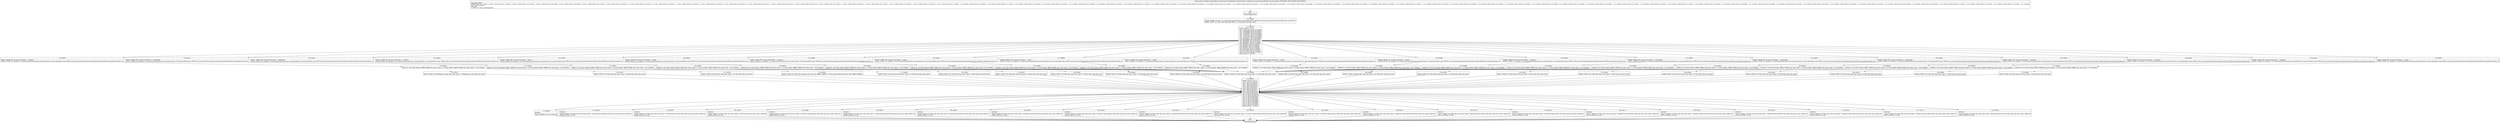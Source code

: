 digraph "CFG forandroidx.constraintlayout.core.motion.utils.TypedValues.AttributesType.\-CC.getId(Ljava\/lang\/String;)I" {
Node_108 [shape=record,label="{108\:\ ?|MTH_ENTER_BLOCK\l}"];
Node_110 [shape=record,label="{110\:\ 0x0000|0x0000: INVOKE  (r0 I:int) = (r2 I:java.lang.String A[D('name' java.lang.String)]) type: VIRTUAL call: java.lang.String.hashCode():int A[MD:():int (c)] (LINE:147)\l0x0004: CONST  (r1 I:??[int, float, short, byte, char]) = (\-1 ??[int, float, short, byte, char]) \l}"];
Node_111 [shape=record,label="{111\:\ 0x0005|0x0005: SWITCH  (r0 I:??)\l case \-1310311125: goto B:170:0x00dd\l case \-1249320806: goto B:167:0x00d3\l case \-1249320805: goto B:164:0x00c8\l case \-1249320804: goto B:161:0x00bd\l case \-1225497657: goto B:158:0x00b3\l case \-1225497656: goto B:155:0x00a9\l case \-1225497655: goto B:152:0x009f\l case \-1001078227: goto B:149:0x0094\l case \-987906986: goto B:146:0x0089\l case \-987906985: goto B:143:0x007e\l case \-908189618: goto B:140:0x0072\l case \-908189617: goto B:137:0x0066\l case \-880905839: goto B:134:0x005a\l case \-4379043: goto B:131:0x004f\l case 92909918: goto B:128:0x0044\l case 97692013: goto B:125:0x0038\l case 579057826: goto B:122:0x002d\l case 803192288: goto B:119:0x0021\l case 1167159411: goto B:116:0x0015\l case 1941332754: goto B:113:0x000a\l default: goto B:173:0x00e8 \l}"];
Node_113 [shape=record,label="{113\:\ 0x000a|0x000a: CONST_STR  (r0 I:java.lang.String) =  \"visibility\" \l0x000c: INVOKE  (r0 I:boolean) = (r2 I:java.lang.String A[D('name' java.lang.String)]), (r0 I:java.lang.Object) type: VIRTUAL call: java.lang.String.equals(java.lang.Object):boolean A[MD:(java.lang.Object):boolean (c)]\l}"];
Node_114 [shape=record,label="{114\:\ 0x0010|0x0010: IF  (r0 I:??[int, boolean, OBJECT, ARRAY, byte, short, char]) == (0 ??[int, boolean, OBJECT, ARRAY, byte, short, char])  \-\> B:173:0x00e8 \l}"];
Node_115 [shape=record,label="{115\:\ 0x0012|0x0012: CONST  (r0 I:??[boolean, int, float, short, byte, char]) = (1 ??[boolean, int, float, short, byte, char]) \l}"];
Node_174 [shape=record,label="{174\:\ 0x00e9|0x00e9: SWITCH  (r0 I:??)\l case 0: goto B:214:0x0126\l case 1: goto B:212:0x0123\l case 2: goto B:210:0x0120\l case 3: goto B:208:0x011d\l case 4: goto B:206:0x011a\l case 5: goto B:204:0x0117\l case 6: goto B:202:0x0114\l case 7: goto B:200:0x0111\l case 8: goto B:198:0x010e\l case 9: goto B:196:0x010b\l case 10: goto B:194:0x0108\l case 11: goto B:192:0x0105\l case 12: goto B:190:0x0102\l case 13: goto B:188:0x00ff\l case 14: goto B:186:0x00fc\l case 15: goto B:184:0x00f9\l case 16: goto B:182:0x00f6\l case 17: goto B:180:0x00f3\l case 18: goto B:178:0x00f0\l case 19: goto B:176:0x00ed\l default: goto B:175:0x00ec \l}"];
Node_175 [shape=record,label="{175\:\ 0x00ec|RETURN\l|0x00ec: RETURN  (r1 I:int)  (LINE:189)\l}"];
Node_109 [shape=record,label="{109\:\ ?|MTH_EXIT_BLOCK\l}"];
Node_176 [shape=record,label="{176\:\ 0x00ed|RETURN\l|0x00ed: CONST  (r0 I:??[int, float, short, byte, char]) = (318(0x13e, float:4.46E\-43) ??[int, float, short, byte, char])  (LINE:187)\l0x00ef: RETURN  (r0 I:int) \l}"];
Node_178 [shape=record,label="{178\:\ 0x00f0|RETURN\l|0x00f0: CONST  (r0 I:??[int, float, short, byte, char]) = (101(0x65, float:1.42E\-43) ??[int, float, short, byte, char])  (LINE:185)\l0x00f2: RETURN  (r0 I:int) \l}"];
Node_180 [shape=record,label="{180\:\ 0x00f3|RETURN\l|0x00f3: CONST  (r0 I:??[int, float, short, byte, char]) = (100 ??[int, float, short, byte, char])  (LINE:183)\l0x00f5: RETURN  (r0 I:int) \l}"];
Node_182 [shape=record,label="{182\:\ 0x00f6|RETURN\l|0x00f6: CONST  (r0 I:??[int, float, short, byte, char]) = (317(0x13d, float:4.44E\-43) ??[int, float, short, byte, char])  (LINE:181)\l0x00f8: RETURN  (r0 I:int) \l}"];
Node_184 [shape=record,label="{184\:\ 0x00f9|RETURN\l|0x00f9: CONST  (r0 I:??[int, float, short, byte, char]) = (316(0x13c, float:4.43E\-43) ??[int, float, short, byte, char])  (LINE:179)\l0x00fb: RETURN  (r0 I:int) \l}"];
Node_186 [shape=record,label="{186\:\ 0x00fc|RETURN\l|0x00fc: CONST  (r0 I:??[int, float, short, byte, char]) = (315(0x13b, float:4.41E\-43) ??[int, float, short, byte, char])  (LINE:177)\l0x00fe: RETURN  (r0 I:int) \l}"];
Node_188 [shape=record,label="{188\:\ 0x00ff|RETURN\l|0x00ff: CONST  (r0 I:??[int, float, short, byte, char]) = (314(0x13a, float:4.4E\-43) ??[int, float, short, byte, char])  (LINE:175)\l0x0101: RETURN  (r0 I:int) \l}"];
Node_190 [shape=record,label="{190\:\ 0x0102|RETURN\l|0x0102: CONST  (r0 I:??[int, float, short, byte, char]) = (313(0x139, float:4.39E\-43) ??[int, float, short, byte, char])  (LINE:173)\l0x0104: RETURN  (r0 I:int) \l}"];
Node_192 [shape=record,label="{192\:\ 0x0105|RETURN\l|0x0105: CONST  (r0 I:??[int, float, short, byte, char]) = (312(0x138, float:4.37E\-43) ??[int, float, short, byte, char])  (LINE:171)\l0x0107: RETURN  (r0 I:int) \l}"];
Node_194 [shape=record,label="{194\:\ 0x0108|RETURN\l|0x0108: CONST  (r0 I:??[int, float, short, byte, char]) = (311(0x137, float:4.36E\-43) ??[int, float, short, byte, char])  (LINE:169)\l0x010a: RETURN  (r0 I:int) \l}"];
Node_196 [shape=record,label="{196\:\ 0x010b|RETURN\l|0x010b: CONST  (r0 I:??[int, float, short, byte, char]) = (310(0x136, float:4.34E\-43) ??[int, float, short, byte, char])  (LINE:167)\l0x010d: RETURN  (r0 I:int) \l}"];
Node_198 [shape=record,label="{198\:\ 0x010e|RETURN\l|0x010e: CONST  (r0 I:??[int, float, short, byte, char]) = (309(0x135, float:4.33E\-43) ??[int, float, short, byte, char])  (LINE:165)\l0x0110: RETURN  (r0 I:int) \l}"];
Node_200 [shape=record,label="{200\:\ 0x0111|RETURN\l|0x0111: CONST  (r0 I:??[int, float, short, byte, char]) = (308(0x134, float:4.32E\-43) ??[int, float, short, byte, char])  (LINE:163)\l0x0113: RETURN  (r0 I:int) \l}"];
Node_202 [shape=record,label="{202\:\ 0x0114|RETURN\l|0x0114: CONST  (r0 I:??[int, float, short, byte, char]) = (307(0x133, float:4.3E\-43) ??[int, float, short, byte, char])  (LINE:161)\l0x0116: RETURN  (r0 I:int) \l}"];
Node_204 [shape=record,label="{204\:\ 0x0117|RETURN\l|0x0117: CONST  (r0 I:??[int, float, short, byte, char]) = (306(0x132, float:4.29E\-43) ??[int, float, short, byte, char])  (LINE:159)\l0x0119: RETURN  (r0 I:int) \l}"];
Node_206 [shape=record,label="{206\:\ 0x011a|RETURN\l|0x011a: CONST  (r0 I:??[int, float, short, byte, char]) = (305(0x131, float:4.27E\-43) ??[int, float, short, byte, char])  (LINE:157)\l0x011c: RETURN  (r0 I:int) \l}"];
Node_208 [shape=record,label="{208\:\ 0x011d|RETURN\l|0x011d: CONST  (r0 I:??[int, float, short, byte, char]) = (304(0x130, float:4.26E\-43) ??[int, float, short, byte, char])  (LINE:155)\l0x011f: RETURN  (r0 I:int) \l}"];
Node_210 [shape=record,label="{210\:\ 0x0120|RETURN\l|0x0120: CONST  (r0 I:??[int, float, short, byte, char]) = (303(0x12f, float:4.25E\-43) ??[int, float, short, byte, char])  (LINE:153)\l0x0122: RETURN  (r0 I:int) \l}"];
Node_212 [shape=record,label="{212\:\ 0x0123|RETURN\l|0x0123: CONST  (r0 I:??[int, float, short, byte, char]) = (302(0x12e, float:4.23E\-43) ??[int, float, short, byte, char])  (LINE:151)\l0x0125: RETURN  (r0 I:int) \l}"];
Node_214 [shape=record,label="{214\:\ 0x0126|RETURN\l|0x0126: CONST  (r0 I:??[int, float, short, byte, char]) = (301(0x12d, float:4.22E\-43) ??[int, float, short, byte, char])  (LINE:149)\l0x0128: RETURN  (r0 I:int) \l}"];
Node_116 [shape=record,label="{116\:\ 0x0015|0x0015: CONST_STR  (r0 I:java.lang.String) =  \"pivotTarget\" \l0x0017: INVOKE  (r0 I:boolean) = (r2 I:java.lang.String A[D('name' java.lang.String)]), (r0 I:java.lang.Object) type: VIRTUAL call: java.lang.String.equals(java.lang.Object):boolean A[MD:(java.lang.Object):boolean (c)]\l}"];
Node_117 [shape=record,label="{117\:\ 0x001b|0x001b: IF  (r0 I:??[int, boolean, OBJECT, ARRAY, byte, short, char]) == (0 ??[int, boolean, OBJECT, ARRAY, byte, short, char])  \-\> B:173:0x00e8 \l}"];
Node_118 [shape=record,label="{118\:\ 0x001d|0x001d: CONST  (r0 I:??[int, float, short, byte, char]) = (19 ??[int, float, short, byte, char]) \l}"];
Node_119 [shape=record,label="{119\:\ 0x0021|0x0021: CONST_STR  (r0 I:java.lang.String) =  \"pathRotate\" \l0x0023: INVOKE  (r0 I:boolean) = (r2 I:java.lang.String A[D('name' java.lang.String)]), (r0 I:java.lang.Object) type: VIRTUAL call: java.lang.String.equals(java.lang.Object):boolean A[MD:(java.lang.Object):boolean (c)]\l}"];
Node_120 [shape=record,label="{120\:\ 0x0027|0x0027: IF  (r0 I:??[int, boolean, OBJECT, ARRAY, byte, short, char]) == (0 ??[int, boolean, OBJECT, ARRAY, byte, short, char])  \-\> B:173:0x00e8 \l}"];
Node_121 [shape=record,label="{121\:\ 0x0029|0x0029: CONST  (r0 I:??[int, float, short, byte, char]) = (15 ??[int, float, short, byte, char]) \l}"];
Node_122 [shape=record,label="{122\:\ 0x002d|0x002d: CONST_STR  (r0 I:java.lang.String) =  \"curveFit\" \l0x002f: INVOKE  (r0 I:boolean) = (r2 I:java.lang.String A[D('name' java.lang.String)]), (r0 I:java.lang.Object) type: VIRTUAL call: java.lang.String.equals(java.lang.Object):boolean A[MD:(java.lang.Object):boolean (c)]\l}"];
Node_123 [shape=record,label="{123\:\ 0x0033|0x0033: IF  (r0 I:??[int, boolean, OBJECT, ARRAY, byte, short, char]) == (0 ??[int, boolean, OBJECT, ARRAY, byte, short, char])  \-\> B:173:0x00e8 \l}"];
Node_124 [shape=record,label="{124\:\ 0x0035|0x0035: CONST  (r0 I:??[int, float, boolean, short, byte, char, OBJECT, ARRAY]) = (0 ??[int, float, boolean, short, byte, char, OBJECT, ARRAY]) \l}"];
Node_125 [shape=record,label="{125\:\ 0x0038|0x0038: CONST_STR  (r0 I:java.lang.String) =  \"frame\" \l0x003a: INVOKE  (r0 I:boolean) = (r2 I:java.lang.String A[D('name' java.lang.String)]), (r0 I:java.lang.Object) type: VIRTUAL call: java.lang.String.equals(java.lang.Object):boolean A[MD:(java.lang.Object):boolean (c)]\l}"];
Node_126 [shape=record,label="{126\:\ 0x003e|0x003e: IF  (r0 I:??[int, boolean, OBJECT, ARRAY, byte, short, char]) == (0 ??[int, boolean, OBJECT, ARRAY, byte, short, char])  \-\> B:173:0x00e8 \l}"];
Node_127 [shape=record,label="{127\:\ 0x0040|0x0040: CONST  (r0 I:??[int, float, short, byte, char]) = (17 ??[int, float, short, byte, char]) \l}"];
Node_128 [shape=record,label="{128\:\ 0x0044|0x0044: CONST_STR  (r0 I:java.lang.String) =  \"alpha\" \l0x0046: INVOKE  (r0 I:boolean) = (r2 I:java.lang.String A[D('name' java.lang.String)]), (r0 I:java.lang.Object) type: VIRTUAL call: java.lang.String.equals(java.lang.Object):boolean A[MD:(java.lang.Object):boolean (c)]\l}"];
Node_129 [shape=record,label="{129\:\ 0x004a|0x004a: IF  (r0 I:??[int, boolean, OBJECT, ARRAY, byte, short, char]) == (0 ??[int, boolean, OBJECT, ARRAY, byte, short, char])  \-\> B:173:0x00e8 \l}"];
Node_130 [shape=record,label="{130\:\ 0x004c|0x004c: CONST  (r0 I:??[int, float, short, byte, char]) = (2 ??[int, float, short, byte, char]) \l}"];
Node_131 [shape=record,label="{131\:\ 0x004f|0x004f: CONST_STR  (r0 I:java.lang.String) =  \"elevation\" \l0x0051: INVOKE  (r0 I:boolean) = (r2 I:java.lang.String A[D('name' java.lang.String)]), (r0 I:java.lang.Object) type: VIRTUAL call: java.lang.String.equals(java.lang.Object):boolean A[MD:(java.lang.Object):boolean (c)]\l}"];
Node_132 [shape=record,label="{132\:\ 0x0055|0x0055: IF  (r0 I:??[int, boolean, OBJECT, ARRAY, byte, short, char]) == (0 ??[int, boolean, OBJECT, ARRAY, byte, short, char])  \-\> B:173:0x00e8 \l}"];
Node_133 [shape=record,label="{133\:\ 0x0057|0x0057: CONST  (r0 I:??[int, float, short, byte, char]) = (6 ??[int, float, short, byte, char]) \l}"];
Node_134 [shape=record,label="{134\:\ 0x005a|0x005a: CONST_STR  (r0 I:java.lang.String) =  \"target\" \l0x005c: INVOKE  (r0 I:boolean) = (r2 I:java.lang.String A[D('name' java.lang.String)]), (r0 I:java.lang.Object) type: VIRTUAL call: java.lang.String.equals(java.lang.Object):boolean A[MD:(java.lang.Object):boolean (c)]\l}"];
Node_135 [shape=record,label="{135\:\ 0x0060|0x0060: IF  (r0 I:??[int, boolean, OBJECT, ARRAY, byte, short, char]) == (0 ??[int, boolean, OBJECT, ARRAY, byte, short, char])  \-\> B:173:0x00e8 \l}"];
Node_136 [shape=record,label="{136\:\ 0x0062|0x0062: CONST  (r0 I:??[int, float, short, byte, char]) = (18 ??[int, float, short, byte, char]) \l}"];
Node_137 [shape=record,label="{137\:\ 0x0066|0x0066: CONST_STR  (r0 I:java.lang.String) =  \"scaleY\" \l0x0068: INVOKE  (r0 I:boolean) = (r2 I:java.lang.String A[D('name' java.lang.String)]), (r0 I:java.lang.Object) type: VIRTUAL call: java.lang.String.equals(java.lang.Object):boolean A[MD:(java.lang.Object):boolean (c)]\l}"];
Node_138 [shape=record,label="{138\:\ 0x006c|0x006c: IF  (r0 I:??[int, boolean, OBJECT, ARRAY, byte, short, char]) == (0 ??[int, boolean, OBJECT, ARRAY, byte, short, char])  \-\> B:173:0x00e8 \l}"];
Node_139 [shape=record,label="{139\:\ 0x006e|0x006e: CONST  (r0 I:??[int, float, short, byte, char]) = (11 ??[int, float, short, byte, char]) \l}"];
Node_140 [shape=record,label="{140\:\ 0x0072|0x0072: CONST_STR  (r0 I:java.lang.String) =  \"scaleX\" \l0x0074: INVOKE  (r0 I:boolean) = (r2 I:java.lang.String A[D('name' java.lang.String)]), (r0 I:java.lang.Object) type: VIRTUAL call: java.lang.String.equals(java.lang.Object):boolean A[MD:(java.lang.Object):boolean (c)]\l}"];
Node_141 [shape=record,label="{141\:\ 0x0078|0x0078: IF  (r0 I:??[int, boolean, OBJECT, ARRAY, byte, short, char]) == (0 ??[int, boolean, OBJECT, ARRAY, byte, short, char])  \-\> B:173:0x00e8 \l}"];
Node_142 [shape=record,label="{142\:\ 0x007a|0x007a: CONST  (r0 I:??[int, float, short, byte, char]) = (10 ??[int, float, short, byte, char]) \l}"];
Node_143 [shape=record,label="{143\:\ 0x007e|0x007e: CONST_STR  (r0 I:java.lang.String) =  \"pivotY\" \l0x0080: INVOKE  (r0 I:boolean) = (r2 I:java.lang.String A[D('name' java.lang.String)]), (r0 I:java.lang.Object) type: VIRTUAL call: java.lang.String.equals(java.lang.Object):boolean A[MD:(java.lang.Object):boolean (c)]\l}"];
Node_144 [shape=record,label="{144\:\ 0x0084|0x0084: IF  (r0 I:??[int, boolean, OBJECT, ARRAY, byte, short, char]) == (0 ??[int, boolean, OBJECT, ARRAY, byte, short, char])  \-\> B:173:0x00e8 \l}"];
Node_145 [shape=record,label="{145\:\ 0x0086|0x0086: CONST  (r0 I:??[int, float, short, byte, char]) = (13 ??[int, float, short, byte, char]) \l}"];
Node_146 [shape=record,label="{146\:\ 0x0089|0x0089: CONST_STR  (r0 I:java.lang.String) =  \"pivotX\" \l0x008b: INVOKE  (r0 I:boolean) = (r2 I:java.lang.String A[D('name' java.lang.String)]), (r0 I:java.lang.Object) type: VIRTUAL call: java.lang.String.equals(java.lang.Object):boolean A[MD:(java.lang.Object):boolean (c)]\l}"];
Node_147 [shape=record,label="{147\:\ 0x008f|0x008f: IF  (r0 I:??[int, boolean, OBJECT, ARRAY, byte, short, char]) == (0 ??[int, boolean, OBJECT, ARRAY, byte, short, char])  \-\> B:173:0x00e8 \l}"];
Node_148 [shape=record,label="{148\:\ 0x0091|0x0091: CONST  (r0 I:??[int, float, short, byte, char]) = (12 ??[int, float, short, byte, char]) \l}"];
Node_149 [shape=record,label="{149\:\ 0x0094|0x0094: CONST_STR  (r0 I:java.lang.String) =  \"progress\" \l0x0096: INVOKE  (r0 I:boolean) = (r2 I:java.lang.String A[D('name' java.lang.String)]), (r0 I:java.lang.Object) type: VIRTUAL call: java.lang.String.equals(java.lang.Object):boolean A[MD:(java.lang.Object):boolean (c)]\l}"];
Node_150 [shape=record,label="{150\:\ 0x009a|0x009a: IF  (r0 I:??[int, boolean, OBJECT, ARRAY, byte, short, char]) == (0 ??[int, boolean, OBJECT, ARRAY, byte, short, char])  \-\> B:173:0x00e8 \l}"];
Node_151 [shape=record,label="{151\:\ 0x009c|0x009c: CONST  (r0 I:??[int, float, short, byte, char]) = (14 ??[int, float, short, byte, char]) \l}"];
Node_152 [shape=record,label="{152\:\ 0x009f|0x009f: CONST_STR  (r0 I:java.lang.String) =  \"translationZ\" \l0x00a1: INVOKE  (r0 I:boolean) = (r2 I:java.lang.String A[D('name' java.lang.String)]), (r0 I:java.lang.Object) type: VIRTUAL call: java.lang.String.equals(java.lang.Object):boolean A[MD:(java.lang.Object):boolean (c)]\l}"];
Node_153 [shape=record,label="{153\:\ 0x00a5|0x00a5: IF  (r0 I:??[int, boolean, OBJECT, ARRAY, byte, short, char]) == (0 ??[int, boolean, OBJECT, ARRAY, byte, short, char])  \-\> B:173:0x00e8 \l}"];
Node_154 [shape=record,label="{154\:\ 0x00a7|0x00a7: CONST  (r0 I:??[int, float, short, byte, char]) = (5 ??[int, float, short, byte, char]) \l}"];
Node_155 [shape=record,label="{155\:\ 0x00a9|0x00a9: CONST_STR  (r0 I:java.lang.String) =  \"translationY\" \l0x00ab: INVOKE  (r0 I:boolean) = (r2 I:java.lang.String A[D('name' java.lang.String)]), (r0 I:java.lang.Object) type: VIRTUAL call: java.lang.String.equals(java.lang.Object):boolean A[MD:(java.lang.Object):boolean (c)]\l}"];
Node_156 [shape=record,label="{156\:\ 0x00af|0x00af: IF  (r0 I:??[int, boolean, OBJECT, ARRAY, byte, short, char]) == (0 ??[int, boolean, OBJECT, ARRAY, byte, short, char])  \-\> B:173:0x00e8 \l}"];
Node_157 [shape=record,label="{157\:\ 0x00b1|0x00b1: CONST  (r0 I:??[int, float, short, byte, char]) = (4 ??[int, float, short, byte, char]) \l}"];
Node_158 [shape=record,label="{158\:\ 0x00b3|0x00b3: CONST_STR  (r0 I:java.lang.String) =  \"translationX\" \l0x00b5: INVOKE  (r0 I:boolean) = (r2 I:java.lang.String A[D('name' java.lang.String)]), (r0 I:java.lang.Object) type: VIRTUAL call: java.lang.String.equals(java.lang.Object):boolean A[MD:(java.lang.Object):boolean (c)]\l}"];
Node_159 [shape=record,label="{159\:\ 0x00b9|0x00b9: IF  (r0 I:??[int, boolean, OBJECT, ARRAY, byte, short, char]) == (0 ??[int, boolean, OBJECT, ARRAY, byte, short, char])  \-\> B:173:0x00e8 \l}"];
Node_160 [shape=record,label="{160\:\ 0x00bb|0x00bb: CONST  (r0 I:??[int, float, short, byte, char]) = (3 ??[int, float, short, byte, char]) \l}"];
Node_161 [shape=record,label="{161\:\ 0x00bd|0x00bd: CONST_STR  (r0 I:java.lang.String) =  \"rotationZ\" \l0x00bf: INVOKE  (r0 I:boolean) = (r2 I:java.lang.String A[D('name' java.lang.String)]), (r0 I:java.lang.Object) type: VIRTUAL call: java.lang.String.equals(java.lang.Object):boolean A[MD:(java.lang.Object):boolean (c)]\l}"];
Node_162 [shape=record,label="{162\:\ 0x00c3|0x00c3: IF  (r0 I:??[int, boolean, OBJECT, ARRAY, byte, short, char]) == (0 ??[int, boolean, OBJECT, ARRAY, byte, short, char])  \-\> B:173:0x00e8 \l}"];
Node_163 [shape=record,label="{163\:\ 0x00c5|0x00c5: CONST  (r0 I:??[int, float, short, byte, char]) = (9 ??[int, float, short, byte, char]) \l}"];
Node_164 [shape=record,label="{164\:\ 0x00c8|0x00c8: CONST_STR  (r0 I:java.lang.String) =  \"rotationY\" \l0x00ca: INVOKE  (r0 I:boolean) = (r2 I:java.lang.String A[D('name' java.lang.String)]), (r0 I:java.lang.Object) type: VIRTUAL call: java.lang.String.equals(java.lang.Object):boolean A[MD:(java.lang.Object):boolean (c)]\l}"];
Node_165 [shape=record,label="{165\:\ 0x00ce|0x00ce: IF  (r0 I:??[int, boolean, OBJECT, ARRAY, byte, short, char]) == (0 ??[int, boolean, OBJECT, ARRAY, byte, short, char])  \-\> B:173:0x00e8 \l}"];
Node_166 [shape=record,label="{166\:\ 0x00d0|0x00d0: CONST  (r0 I:??[int, float, short, byte, char]) = (8 ??[int, float, short, byte, char]) \l}"];
Node_167 [shape=record,label="{167\:\ 0x00d3|0x00d3: CONST_STR  (r0 I:java.lang.String) =  \"rotationX\" \l0x00d5: INVOKE  (r0 I:boolean) = (r2 I:java.lang.String A[D('name' java.lang.String)]), (r0 I:java.lang.Object) type: VIRTUAL call: java.lang.String.equals(java.lang.Object):boolean A[MD:(java.lang.Object):boolean (c)]\l}"];
Node_168 [shape=record,label="{168\:\ 0x00d9|0x00d9: IF  (r0 I:??[int, boolean, OBJECT, ARRAY, byte, short, char]) == (0 ??[int, boolean, OBJECT, ARRAY, byte, short, char])  \-\> B:173:0x00e8 \l}"];
Node_169 [shape=record,label="{169\:\ 0x00db|0x00db: CONST  (r0 I:??[int, float, short, byte, char]) = (7 ??[int, float, short, byte, char]) \l}"];
Node_170 [shape=record,label="{170\:\ 0x00dd|0x00dd: CONST_STR  (r0 I:java.lang.String) =  \"easing\" \l0x00df: INVOKE  (r0 I:boolean) = (r2 I:java.lang.String A[D('name' java.lang.String)]), (r0 I:java.lang.Object) type: VIRTUAL call: java.lang.String.equals(java.lang.Object):boolean A[MD:(java.lang.Object):boolean (c)]\l}"];
Node_171 [shape=record,label="{171\:\ 0x00e3|0x00e3: IF  (r0 I:??[int, boolean, OBJECT, ARRAY, byte, short, char]) == (0 ??[int, boolean, OBJECT, ARRAY, byte, short, char])  \-\> B:173:0x00e8 \l}"];
Node_172 [shape=record,label="{172\:\ 0x00e5|0x00e5: CONST  (r0 I:??[int, float, short, byte, char]) = (16 ??[int, float, short, byte, char]) \l}"];
Node_173 [shape=record,label="{173\:\ 0x00e8|0x00e8: CONST  (r0 I:??[int, float, short, byte, char]) = (\-1 ??[int, float, short, byte, char]) \l}"];
MethodNode[shape=record,label="{public static int androidx.constraintlayout.core.motion.utils.TypedValues.AttributesType.\-CC.getId((r2 I:java.lang.String A[D('name' java.lang.String), IMMUTABLE_TYPE, METHOD_ARGUMENT]))  | USE_LINES_HINTS\lCROSS_EDGE: B:177:0x00ef \-\> B:109:?, CROSS_EDGE: B:179:0x00f2 \-\> B:109:?, CROSS_EDGE: B:181:0x00f5 \-\> B:109:?, CROSS_EDGE: B:183:0x00f8 \-\> B:109:?, CROSS_EDGE: B:185:0x00fb \-\> B:109:?, CROSS_EDGE: B:187:0x00fe \-\> B:109:?, CROSS_EDGE: B:189:0x0101 \-\> B:109:?, CROSS_EDGE: B:191:0x0104 \-\> B:109:?, CROSS_EDGE: B:193:0x0107 \-\> B:109:?, CROSS_EDGE: B:195:0x010a \-\> B:109:?, CROSS_EDGE: B:197:0x010d \-\> B:109:?, CROSS_EDGE: B:199:0x0110 \-\> B:109:?, CROSS_EDGE: B:201:0x0113 \-\> B:109:?, CROSS_EDGE: B:203:0x0116 \-\> B:109:?, CROSS_EDGE: B:205:0x0119 \-\> B:109:?, CROSS_EDGE: B:207:0x011c \-\> B:109:?, CROSS_EDGE: B:209:0x011f \-\> B:109:?, CROSS_EDGE: B:211:0x0122 \-\> B:109:?, CROSS_EDGE: B:213:0x0125 \-\> B:109:?, CROSS_EDGE: B:215:0x0128 \-\> B:109:?, CROSS_EDGE: B:173:0x00e8 \-\> B:174:0x00e9, CROSS_EDGE: B:118:0x001d \-\> B:174:0x00e9, CROSS_EDGE: B:117:0x001b \-\> B:173:0x00e8, CROSS_EDGE: B:121:0x0029 \-\> B:174:0x00e9, CROSS_EDGE: B:120:0x0027 \-\> B:173:0x00e8, CROSS_EDGE: B:124:0x0035 \-\> B:174:0x00e9, CROSS_EDGE: B:123:0x0033 \-\> B:173:0x00e8, CROSS_EDGE: B:127:0x0040 \-\> B:174:0x00e9, CROSS_EDGE: B:126:0x003e \-\> B:173:0x00e8, CROSS_EDGE: B:130:0x004c \-\> B:174:0x00e9, CROSS_EDGE: B:129:0x004a \-\> B:173:0x00e8, CROSS_EDGE: B:133:0x0057 \-\> B:174:0x00e9, CROSS_EDGE: B:132:0x0055 \-\> B:173:0x00e8, CROSS_EDGE: B:136:0x0062 \-\> B:174:0x00e9, CROSS_EDGE: B:135:0x0060 \-\> B:173:0x00e8, CROSS_EDGE: B:139:0x006e \-\> B:174:0x00e9, CROSS_EDGE: B:138:0x006c \-\> B:173:0x00e8, CROSS_EDGE: B:142:0x007a \-\> B:174:0x00e9, CROSS_EDGE: B:141:0x0078 \-\> B:173:0x00e8, CROSS_EDGE: B:145:0x0086 \-\> B:174:0x00e9, CROSS_EDGE: B:144:0x0084 \-\> B:173:0x00e8, CROSS_EDGE: B:148:0x0091 \-\> B:174:0x00e9, CROSS_EDGE: B:147:0x008f \-\> B:173:0x00e8, CROSS_EDGE: B:151:0x009c \-\> B:174:0x00e9, CROSS_EDGE: B:150:0x009a \-\> B:173:0x00e8, CROSS_EDGE: B:154:0x00a7 \-\> B:174:0x00e9, CROSS_EDGE: B:153:0x00a5 \-\> B:173:0x00e8, CROSS_EDGE: B:157:0x00b1 \-\> B:174:0x00e9, CROSS_EDGE: B:156:0x00af \-\> B:173:0x00e8, CROSS_EDGE: B:160:0x00bb \-\> B:174:0x00e9, CROSS_EDGE: B:159:0x00b9 \-\> B:173:0x00e8, CROSS_EDGE: B:163:0x00c5 \-\> B:174:0x00e9, CROSS_EDGE: B:162:0x00c3 \-\> B:173:0x00e8, CROSS_EDGE: B:166:0x00d0 \-\> B:174:0x00e9, CROSS_EDGE: B:165:0x00ce \-\> B:173:0x00e8, CROSS_EDGE: B:169:0x00db \-\> B:174:0x00e9, CROSS_EDGE: B:168:0x00d9 \-\> B:173:0x00e8, CROSS_EDGE: B:172:0x00e5 \-\> B:174:0x00e9, CROSS_EDGE: B:171:0x00e3 \-\> B:173:0x00e8, CROSS_EDGE: B:111:0x0005 \-\> B:173:0x00e8\lINLINE_NOT_NEEDED\lDebug Info:\l  \-1 \-0x01a7: r2 'name' Ljava\/lang\/String;\l}"];
MethodNode -> Node_108;Node_108 -> Node_110;
Node_110 -> Node_111;
Node_111 -> Node_113;
Node_111 -> Node_116;
Node_111 -> Node_119;
Node_111 -> Node_122;
Node_111 -> Node_125;
Node_111 -> Node_128;
Node_111 -> Node_131;
Node_111 -> Node_134;
Node_111 -> Node_137;
Node_111 -> Node_140;
Node_111 -> Node_143;
Node_111 -> Node_146;
Node_111 -> Node_149;
Node_111 -> Node_152;
Node_111 -> Node_155;
Node_111 -> Node_158;
Node_111 -> Node_161;
Node_111 -> Node_164;
Node_111 -> Node_167;
Node_111 -> Node_170;
Node_111 -> Node_173;
Node_113 -> Node_114;
Node_114 -> Node_115[style=dashed];
Node_114 -> Node_173;
Node_115 -> Node_174;
Node_174 -> Node_175;
Node_174 -> Node_176;
Node_174 -> Node_178;
Node_174 -> Node_180;
Node_174 -> Node_182;
Node_174 -> Node_184;
Node_174 -> Node_186;
Node_174 -> Node_188;
Node_174 -> Node_190;
Node_174 -> Node_192;
Node_174 -> Node_194;
Node_174 -> Node_196;
Node_174 -> Node_198;
Node_174 -> Node_200;
Node_174 -> Node_202;
Node_174 -> Node_204;
Node_174 -> Node_206;
Node_174 -> Node_208;
Node_174 -> Node_210;
Node_174 -> Node_212;
Node_174 -> Node_214;
Node_175 -> Node_109;
Node_176 -> Node_109;
Node_178 -> Node_109;
Node_180 -> Node_109;
Node_182 -> Node_109;
Node_184 -> Node_109;
Node_186 -> Node_109;
Node_188 -> Node_109;
Node_190 -> Node_109;
Node_192 -> Node_109;
Node_194 -> Node_109;
Node_196 -> Node_109;
Node_198 -> Node_109;
Node_200 -> Node_109;
Node_202 -> Node_109;
Node_204 -> Node_109;
Node_206 -> Node_109;
Node_208 -> Node_109;
Node_210 -> Node_109;
Node_212 -> Node_109;
Node_214 -> Node_109;
Node_116 -> Node_117;
Node_117 -> Node_118[style=dashed];
Node_117 -> Node_173;
Node_118 -> Node_174;
Node_119 -> Node_120;
Node_120 -> Node_121[style=dashed];
Node_120 -> Node_173;
Node_121 -> Node_174;
Node_122 -> Node_123;
Node_123 -> Node_124[style=dashed];
Node_123 -> Node_173;
Node_124 -> Node_174;
Node_125 -> Node_126;
Node_126 -> Node_127[style=dashed];
Node_126 -> Node_173;
Node_127 -> Node_174;
Node_128 -> Node_129;
Node_129 -> Node_130[style=dashed];
Node_129 -> Node_173;
Node_130 -> Node_174;
Node_131 -> Node_132;
Node_132 -> Node_133[style=dashed];
Node_132 -> Node_173;
Node_133 -> Node_174;
Node_134 -> Node_135;
Node_135 -> Node_136[style=dashed];
Node_135 -> Node_173;
Node_136 -> Node_174;
Node_137 -> Node_138;
Node_138 -> Node_139[style=dashed];
Node_138 -> Node_173;
Node_139 -> Node_174;
Node_140 -> Node_141;
Node_141 -> Node_142[style=dashed];
Node_141 -> Node_173;
Node_142 -> Node_174;
Node_143 -> Node_144;
Node_144 -> Node_145[style=dashed];
Node_144 -> Node_173;
Node_145 -> Node_174;
Node_146 -> Node_147;
Node_147 -> Node_148[style=dashed];
Node_147 -> Node_173;
Node_148 -> Node_174;
Node_149 -> Node_150;
Node_150 -> Node_151[style=dashed];
Node_150 -> Node_173;
Node_151 -> Node_174;
Node_152 -> Node_153;
Node_153 -> Node_154[style=dashed];
Node_153 -> Node_173;
Node_154 -> Node_174;
Node_155 -> Node_156;
Node_156 -> Node_157[style=dashed];
Node_156 -> Node_173;
Node_157 -> Node_174;
Node_158 -> Node_159;
Node_159 -> Node_160[style=dashed];
Node_159 -> Node_173;
Node_160 -> Node_174;
Node_161 -> Node_162;
Node_162 -> Node_163[style=dashed];
Node_162 -> Node_173;
Node_163 -> Node_174;
Node_164 -> Node_165;
Node_165 -> Node_166[style=dashed];
Node_165 -> Node_173;
Node_166 -> Node_174;
Node_167 -> Node_168;
Node_168 -> Node_169[style=dashed];
Node_168 -> Node_173;
Node_169 -> Node_174;
Node_170 -> Node_171;
Node_171 -> Node_172[style=dashed];
Node_171 -> Node_173;
Node_172 -> Node_174;
Node_173 -> Node_174;
}

